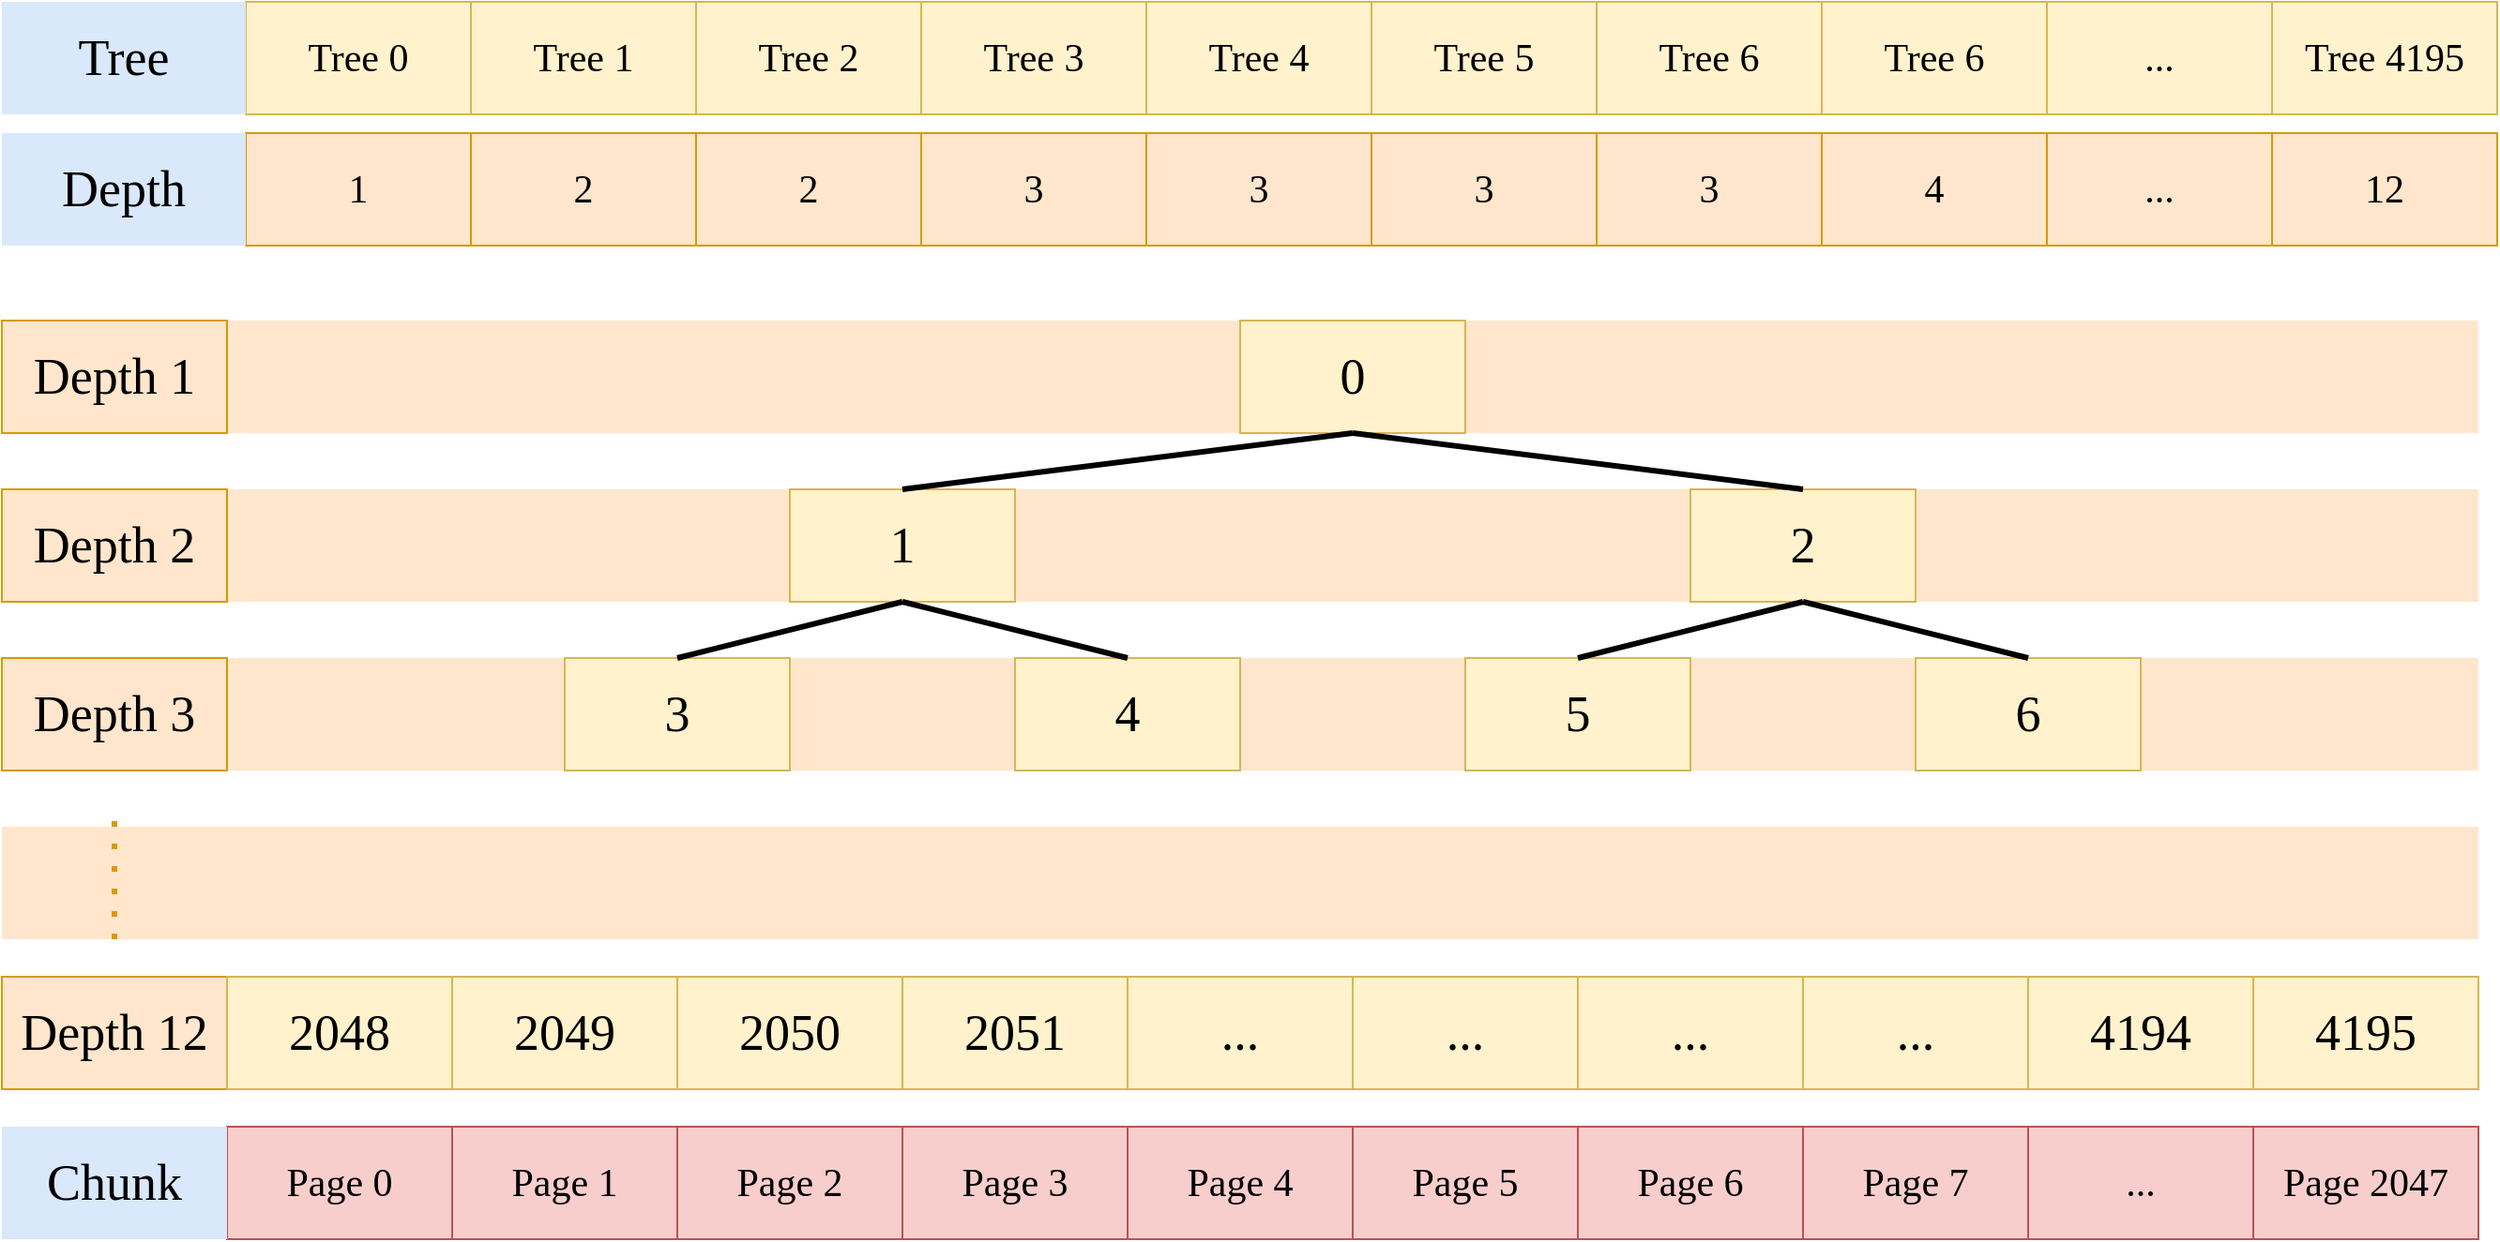 <mxfile version="13.9.5" type="device"><diagram id="Yt9V5ytMm48BaOVq9W0g" name="第 1 页"><mxGraphModel dx="1086" dy="1986" grid="1" gridSize="10" guides="1" tooltips="1" connect="1" arrows="1" fold="1" page="1" pageScale="1" pageWidth="827" pageHeight="1169" math="0" shadow="0"><root><mxCell id="0"/><mxCell id="1" parent="0"/><mxCell id="j5S_OS_0JFaFFmghjEUR-60" value="" style="rounded=0;whiteSpace=wrap;html=1;fontFamily=Comic Sans MS;fontSize=27;fillColor=#ffe6cc;strokeColor=none;" parent="1" vertex="1"><mxGeometry x="20" y="70" width="1320" height="60" as="geometry"/></mxCell><mxCell id="j5S_OS_0JFaFFmghjEUR-59" value="" style="rounded=0;whiteSpace=wrap;html=1;fontFamily=Comic Sans MS;fontSize=27;fillColor=#ffe6cc;strokeColor=none;" parent="1" vertex="1"><mxGeometry x="140" y="-20" width="1200" height="60" as="geometry"/></mxCell><mxCell id="j5S_OS_0JFaFFmghjEUR-58" value="" style="rounded=0;whiteSpace=wrap;html=1;fontFamily=Comic Sans MS;fontSize=27;fillColor=#ffe6cc;strokeColor=none;" parent="1" vertex="1"><mxGeometry x="140" y="-110" width="1200" height="60" as="geometry"/></mxCell><mxCell id="j5S_OS_0JFaFFmghjEUR-57" value="" style="rounded=0;whiteSpace=wrap;html=1;fontFamily=Comic Sans MS;fontSize=27;fillColor=#ffe6cc;strokeColor=none;" parent="1" vertex="1"><mxGeometry x="140" y="-200" width="1200" height="60" as="geometry"/></mxCell><mxCell id="j5S_OS_0JFaFFmghjEUR-1" value="Page 0" style="rounded=0;whiteSpace=wrap;html=1;fontSize=21;fontFamily=Comic Sans MS;fillColor=#f8cecc;strokeColor=#b85450;" parent="1" vertex="1"><mxGeometry x="140" y="230" width="120" height="60" as="geometry"/></mxCell><mxCell id="j5S_OS_0JFaFFmghjEUR-2" value="Page 1" style="rounded=0;whiteSpace=wrap;html=1;fontSize=21;fontFamily=Comic Sans MS;fillColor=#f8cecc;strokeColor=#b85450;" parent="1" vertex="1"><mxGeometry x="260" y="230" width="120" height="60" as="geometry"/></mxCell><mxCell id="j5S_OS_0JFaFFmghjEUR-3" value="Page 2" style="rounded=0;whiteSpace=wrap;html=1;fontSize=21;fontFamily=Comic Sans MS;fillColor=#f8cecc;strokeColor=#b85450;" parent="1" vertex="1"><mxGeometry x="380" y="230" width="120" height="60" as="geometry"/></mxCell><mxCell id="j5S_OS_0JFaFFmghjEUR-4" value="Page 3" style="rounded=0;whiteSpace=wrap;html=1;fontSize=21;fontFamily=Comic Sans MS;fillColor=#f8cecc;strokeColor=#b85450;" parent="1" vertex="1"><mxGeometry x="500" y="230" width="120" height="60" as="geometry"/></mxCell><mxCell id="j5S_OS_0JFaFFmghjEUR-5" value="Page 4" style="rounded=0;whiteSpace=wrap;html=1;fontSize=21;fontFamily=Comic Sans MS;fillColor=#f8cecc;strokeColor=#b85450;" parent="1" vertex="1"><mxGeometry x="620" y="230" width="120" height="60" as="geometry"/></mxCell><mxCell id="j5S_OS_0JFaFFmghjEUR-6" value="Page 5" style="rounded=0;whiteSpace=wrap;html=1;fontSize=21;fontFamily=Comic Sans MS;fillColor=#f8cecc;strokeColor=#b85450;" parent="1" vertex="1"><mxGeometry x="740" y="230" width="120" height="60" as="geometry"/></mxCell><mxCell id="j5S_OS_0JFaFFmghjEUR-7" value="Page 6" style="rounded=0;whiteSpace=wrap;html=1;fontSize=21;fontFamily=Comic Sans MS;fillColor=#f8cecc;strokeColor=#b85450;" parent="1" vertex="1"><mxGeometry x="860" y="230" width="120" height="60" as="geometry"/></mxCell><mxCell id="j5S_OS_0JFaFFmghjEUR-8" value="Page 7" style="rounded=0;whiteSpace=wrap;html=1;fontSize=21;fontFamily=Comic Sans MS;fillColor=#f8cecc;strokeColor=#b85450;" parent="1" vertex="1"><mxGeometry x="980" y="230" width="120" height="60" as="geometry"/></mxCell><mxCell id="j5S_OS_0JFaFFmghjEUR-9" value="..." style="rounded=0;whiteSpace=wrap;html=1;fontSize=21;fontFamily=Comic Sans MS;fillColor=#f8cecc;strokeColor=#b85450;" parent="1" vertex="1"><mxGeometry x="1100" y="230" width="120" height="60" as="geometry"/></mxCell><mxCell id="j5S_OS_0JFaFFmghjEUR-10" value="Page 2047" style="rounded=0;whiteSpace=wrap;html=1;fontSize=21;fontFamily=Comic Sans MS;fillColor=#f8cecc;strokeColor=#b85450;" parent="1" vertex="1"><mxGeometry x="1220" y="230" width="120" height="60" as="geometry"/></mxCell><mxCell id="j5S_OS_0JFaFFmghjEUR-11" value="Chunk" style="text;html=1;fillColor=#dae8fc;align=center;verticalAlign=middle;whiteSpace=wrap;rounded=0;fontSize=27;fontFamily=Comic Sans MS;" parent="1" vertex="1"><mxGeometry x="20" y="230" width="120" height="60" as="geometry"/></mxCell><mxCell id="j5S_OS_0JFaFFmghjEUR-12" value="1" style="rounded=0;whiteSpace=wrap;html=1;fontSize=21;fontFamily=Comic Sans MS;fillColor=#ffe6cc;strokeColor=#d79b00;" parent="1" vertex="1"><mxGeometry x="150" y="-300" width="120" height="60" as="geometry"/></mxCell><mxCell id="j5S_OS_0JFaFFmghjEUR-13" value="2" style="rounded=0;whiteSpace=wrap;html=1;fontSize=21;fontFamily=Comic Sans MS;fillColor=#ffe6cc;strokeColor=#d79b00;" parent="1" vertex="1"><mxGeometry x="270" y="-300" width="120" height="60" as="geometry"/></mxCell><mxCell id="j5S_OS_0JFaFFmghjEUR-14" value="2" style="rounded=0;whiteSpace=wrap;html=1;fontSize=21;fontFamily=Comic Sans MS;fillColor=#ffe6cc;strokeColor=#d79b00;" parent="1" vertex="1"><mxGeometry x="390" y="-300" width="120" height="60" as="geometry"/></mxCell><mxCell id="j5S_OS_0JFaFFmghjEUR-15" value="3" style="rounded=0;whiteSpace=wrap;html=1;fontSize=21;fontFamily=Comic Sans MS;fillColor=#ffe6cc;strokeColor=#d79b00;" parent="1" vertex="1"><mxGeometry x="510" y="-300" width="120" height="60" as="geometry"/></mxCell><mxCell id="j5S_OS_0JFaFFmghjEUR-16" value="3" style="rounded=0;whiteSpace=wrap;html=1;fontSize=21;fontFamily=Comic Sans MS;fillColor=#ffe6cc;strokeColor=#d79b00;" parent="1" vertex="1"><mxGeometry x="630" y="-300" width="120" height="60" as="geometry"/></mxCell><mxCell id="j5S_OS_0JFaFFmghjEUR-17" value="3" style="rounded=0;whiteSpace=wrap;html=1;fontSize=21;fontFamily=Comic Sans MS;fillColor=#ffe6cc;strokeColor=#d79b00;" parent="1" vertex="1"><mxGeometry x="750" y="-300" width="120" height="60" as="geometry"/></mxCell><mxCell id="j5S_OS_0JFaFFmghjEUR-18" value="3" style="rounded=0;whiteSpace=wrap;html=1;fontSize=21;fontFamily=Comic Sans MS;fillColor=#ffe6cc;strokeColor=#d79b00;" parent="1" vertex="1"><mxGeometry x="870" y="-300" width="120" height="60" as="geometry"/></mxCell><mxCell id="j5S_OS_0JFaFFmghjEUR-19" value="4" style="rounded=0;whiteSpace=wrap;html=1;fontSize=21;fontFamily=Comic Sans MS;fillColor=#ffe6cc;strokeColor=#d79b00;" parent="1" vertex="1"><mxGeometry x="990" y="-300" width="120" height="60" as="geometry"/></mxCell><mxCell id="j5S_OS_0JFaFFmghjEUR-20" value="..." style="rounded=0;whiteSpace=wrap;html=1;fontSize=21;fontFamily=Comic Sans MS;fillColor=#ffe6cc;strokeColor=#d79b00;" parent="1" vertex="1"><mxGeometry x="1110" y="-300" width="120" height="60" as="geometry"/></mxCell><mxCell id="j5S_OS_0JFaFFmghjEUR-21" value="12" style="rounded=0;whiteSpace=wrap;html=1;fontSize=21;fontFamily=Comic Sans MS;fillColor=#ffe6cc;strokeColor=#d79b00;" parent="1" vertex="1"><mxGeometry x="1230" y="-300" width="120" height="60" as="geometry"/></mxCell><mxCell id="j5S_OS_0JFaFFmghjEUR-22" value="Depth" style="text;html=1;fillColor=#dae8fc;align=center;verticalAlign=middle;whiteSpace=wrap;rounded=0;fontSize=27;fontFamily=Comic Sans MS;" parent="1" vertex="1"><mxGeometry x="20" y="-300" width="130" height="60" as="geometry"/></mxCell><mxCell id="j5S_OS_0JFaFFmghjEUR-23" value="Tree 0" style="rounded=0;whiteSpace=wrap;html=1;fontSize=21;fontFamily=Comic Sans MS;fillColor=#fff2cc;strokeColor=#d6b656;" parent="1" vertex="1"><mxGeometry x="150" y="-370" width="120" height="60" as="geometry"/></mxCell><mxCell id="j5S_OS_0JFaFFmghjEUR-24" value="Tree 1" style="rounded=0;whiteSpace=wrap;html=1;fontSize=21;fontFamily=Comic Sans MS;fillColor=#fff2cc;strokeColor=#d6b656;" parent="1" vertex="1"><mxGeometry x="270" y="-370" width="120" height="60" as="geometry"/></mxCell><mxCell id="j5S_OS_0JFaFFmghjEUR-25" value="Tree 2" style="rounded=0;whiteSpace=wrap;html=1;fontSize=21;fontFamily=Comic Sans MS;fillColor=#fff2cc;strokeColor=#d6b656;" parent="1" vertex="1"><mxGeometry x="390" y="-370" width="120" height="60" as="geometry"/></mxCell><mxCell id="j5S_OS_0JFaFFmghjEUR-26" value="Tree 3" style="rounded=0;whiteSpace=wrap;html=1;fontSize=21;fontFamily=Comic Sans MS;fillColor=#fff2cc;strokeColor=#d6b656;" parent="1" vertex="1"><mxGeometry x="510" y="-370" width="120" height="60" as="geometry"/></mxCell><mxCell id="j5S_OS_0JFaFFmghjEUR-27" value="Tree 4" style="rounded=0;whiteSpace=wrap;html=1;fontSize=21;fontFamily=Comic Sans MS;fillColor=#fff2cc;strokeColor=#d6b656;" parent="1" vertex="1"><mxGeometry x="630" y="-370" width="120" height="60" as="geometry"/></mxCell><mxCell id="j5S_OS_0JFaFFmghjEUR-28" value="Tree 5" style="rounded=0;whiteSpace=wrap;html=1;fontSize=21;fontFamily=Comic Sans MS;fillColor=#fff2cc;strokeColor=#d6b656;" parent="1" vertex="1"><mxGeometry x="750" y="-370" width="120" height="60" as="geometry"/></mxCell><mxCell id="j5S_OS_0JFaFFmghjEUR-29" value="Tree 6" style="rounded=0;whiteSpace=wrap;html=1;fontSize=21;fontFamily=Comic Sans MS;fillColor=#fff2cc;strokeColor=#d6b656;" parent="1" vertex="1"><mxGeometry x="870" y="-370" width="120" height="60" as="geometry"/></mxCell><mxCell id="j5S_OS_0JFaFFmghjEUR-30" value="Tree 6" style="rounded=0;whiteSpace=wrap;html=1;fontSize=21;fontFamily=Comic Sans MS;fillColor=#fff2cc;strokeColor=#d6b656;" parent="1" vertex="1"><mxGeometry x="990" y="-370" width="120" height="60" as="geometry"/></mxCell><mxCell id="j5S_OS_0JFaFFmghjEUR-31" value="..." style="rounded=0;whiteSpace=wrap;html=1;fontSize=21;fontFamily=Comic Sans MS;fillColor=#fff2cc;strokeColor=#d6b656;" parent="1" vertex="1"><mxGeometry x="1110" y="-370" width="120" height="60" as="geometry"/></mxCell><mxCell id="j5S_OS_0JFaFFmghjEUR-32" value="Tree 4195" style="rounded=0;whiteSpace=wrap;html=1;fontSize=21;fontFamily=Comic Sans MS;fillColor=#fff2cc;strokeColor=#d6b656;" parent="1" vertex="1"><mxGeometry x="1230" y="-370" width="120" height="60" as="geometry"/></mxCell><mxCell id="j5S_OS_0JFaFFmghjEUR-33" value="Tree" style="text;html=1;fillColor=#dae8fc;align=center;verticalAlign=middle;whiteSpace=wrap;rounded=0;fontSize=27;fontFamily=Comic Sans MS;" parent="1" vertex="1"><mxGeometry x="20" y="-370" width="130" height="60" as="geometry"/></mxCell><mxCell id="j5S_OS_0JFaFFmghjEUR-34" value="0" style="rounded=0;whiteSpace=wrap;html=1;fontFamily=Comic Sans MS;fontSize=27;fillColor=#fff2cc;strokeColor=#d6b656;" parent="1" vertex="1"><mxGeometry x="680" y="-200" width="120" height="60" as="geometry"/></mxCell><mxCell id="j5S_OS_0JFaFFmghjEUR-35" value="Depth 1" style="rounded=0;whiteSpace=wrap;html=1;fontFamily=Comic Sans MS;fontSize=27;fillColor=#ffe6cc;strokeColor=#d79b00;" parent="1" vertex="1"><mxGeometry x="20" y="-200" width="120" height="60" as="geometry"/></mxCell><mxCell id="j5S_OS_0JFaFFmghjEUR-36" value="1" style="rounded=0;whiteSpace=wrap;html=1;fontFamily=Comic Sans MS;fontSize=27;fillColor=#fff2cc;strokeColor=#d6b656;" parent="1" vertex="1"><mxGeometry x="440" y="-110" width="120" height="60" as="geometry"/></mxCell><mxCell id="j5S_OS_0JFaFFmghjEUR-38" value="2" style="rounded=0;whiteSpace=wrap;html=1;fontFamily=Comic Sans MS;fontSize=27;fillColor=#fff2cc;strokeColor=#d6b656;" parent="1" vertex="1"><mxGeometry x="920" y="-110" width="120" height="60" as="geometry"/></mxCell><mxCell id="j5S_OS_0JFaFFmghjEUR-39" value="Depth 2" style="rounded=0;whiteSpace=wrap;html=1;fontFamily=Comic Sans MS;fontSize=27;fillColor=#ffe6cc;strokeColor=#d79b00;" parent="1" vertex="1"><mxGeometry x="20" y="-110" width="120" height="60" as="geometry"/></mxCell><mxCell id="j5S_OS_0JFaFFmghjEUR-40" value="" style="endArrow=none;dashed=1;html=1;dashPattern=1 3;strokeWidth=3;fontFamily=Comic Sans MS;fontSize=27;fillColor=#ffe6cc;strokeColor=#d79b00;" parent="1" edge="1"><mxGeometry width="50" height="50" relative="1" as="geometry"><mxPoint x="80" y="130" as="sourcePoint"/><mxPoint x="80" y="60" as="targetPoint"/></mxGeometry></mxCell><mxCell id="j5S_OS_0JFaFFmghjEUR-41" value="Depth 12" style="rounded=0;whiteSpace=wrap;html=1;fontFamily=Comic Sans MS;fontSize=27;fillColor=#ffe6cc;strokeColor=#d79b00;" parent="1" vertex="1"><mxGeometry x="20" y="150" width="120" height="60" as="geometry"/></mxCell><mxCell id="j5S_OS_0JFaFFmghjEUR-42" value="2048" style="rounded=0;whiteSpace=wrap;html=1;fontFamily=Comic Sans MS;fontSize=27;fillColor=#fff2cc;strokeColor=#d6b656;" parent="1" vertex="1"><mxGeometry x="140" y="150" width="120" height="60" as="geometry"/></mxCell><mxCell id="j5S_OS_0JFaFFmghjEUR-43" value="2049" style="rounded=0;whiteSpace=wrap;html=1;fontFamily=Comic Sans MS;fontSize=27;fillColor=#fff2cc;strokeColor=#d6b656;" parent="1" vertex="1"><mxGeometry x="260" y="150" width="120" height="60" as="geometry"/></mxCell><mxCell id="j5S_OS_0JFaFFmghjEUR-44" value="2050" style="rounded=0;whiteSpace=wrap;html=1;fontFamily=Comic Sans MS;fontSize=27;fillColor=#fff2cc;strokeColor=#d6b656;" parent="1" vertex="1"><mxGeometry x="380" y="150" width="120" height="60" as="geometry"/></mxCell><mxCell id="j5S_OS_0JFaFFmghjEUR-45" value="2051" style="rounded=0;whiteSpace=wrap;html=1;fontFamily=Comic Sans MS;fontSize=27;fillColor=#fff2cc;strokeColor=#d6b656;" parent="1" vertex="1"><mxGeometry x="500" y="150" width="120" height="60" as="geometry"/></mxCell><mxCell id="j5S_OS_0JFaFFmghjEUR-46" value="..." style="rounded=0;whiteSpace=wrap;html=1;fontFamily=Comic Sans MS;fontSize=27;fillColor=#fff2cc;strokeColor=#d6b656;" parent="1" vertex="1"><mxGeometry x="620" y="150" width="120" height="60" as="geometry"/></mxCell><mxCell id="j5S_OS_0JFaFFmghjEUR-47" value="..." style="rounded=0;whiteSpace=wrap;html=1;fontFamily=Comic Sans MS;fontSize=27;fillColor=#fff2cc;strokeColor=#d6b656;" parent="1" vertex="1"><mxGeometry x="740" y="150" width="120" height="60" as="geometry"/></mxCell><mxCell id="j5S_OS_0JFaFFmghjEUR-48" value="..." style="rounded=0;whiteSpace=wrap;html=1;fontFamily=Comic Sans MS;fontSize=27;fillColor=#fff2cc;strokeColor=#d6b656;" parent="1" vertex="1"><mxGeometry x="860" y="150" width="120" height="60" as="geometry"/></mxCell><mxCell id="j5S_OS_0JFaFFmghjEUR-49" value="..." style="rounded=0;whiteSpace=wrap;html=1;fontFamily=Comic Sans MS;fontSize=27;fillColor=#fff2cc;strokeColor=#d6b656;" parent="1" vertex="1"><mxGeometry x="980" y="150" width="120" height="60" as="geometry"/></mxCell><mxCell id="j5S_OS_0JFaFFmghjEUR-50" value="4194" style="rounded=0;whiteSpace=wrap;html=1;fontFamily=Comic Sans MS;fontSize=27;fillColor=#fff2cc;strokeColor=#d6b656;" parent="1" vertex="1"><mxGeometry x="1100" y="150" width="120" height="60" as="geometry"/></mxCell><mxCell id="j5S_OS_0JFaFFmghjEUR-51" value="4195" style="rounded=0;whiteSpace=wrap;html=1;fontFamily=Comic Sans MS;fontSize=27;fillColor=#fff2cc;strokeColor=#d6b656;" parent="1" vertex="1"><mxGeometry x="1220" y="150" width="120" height="60" as="geometry"/></mxCell><mxCell id="j5S_OS_0JFaFFmghjEUR-52" value="3" style="rounded=0;whiteSpace=wrap;html=1;fontFamily=Comic Sans MS;fontSize=27;fillColor=#fff2cc;strokeColor=#d6b656;" parent="1" vertex="1"><mxGeometry x="320" y="-20" width="120" height="60" as="geometry"/></mxCell><mxCell id="j5S_OS_0JFaFFmghjEUR-53" value="4" style="rounded=0;whiteSpace=wrap;html=1;fontFamily=Comic Sans MS;fontSize=27;fillColor=#fff2cc;strokeColor=#d6b656;" parent="1" vertex="1"><mxGeometry x="560" y="-20" width="120" height="60" as="geometry"/></mxCell><mxCell id="j5S_OS_0JFaFFmghjEUR-54" value="5" style="rounded=0;whiteSpace=wrap;html=1;fontFamily=Comic Sans MS;fontSize=27;fillColor=#fff2cc;strokeColor=#d6b656;" parent="1" vertex="1"><mxGeometry x="800" y="-20" width="120" height="60" as="geometry"/></mxCell><mxCell id="j5S_OS_0JFaFFmghjEUR-55" value="6" style="rounded=0;whiteSpace=wrap;html=1;fontFamily=Comic Sans MS;fontSize=27;fillColor=#fff2cc;strokeColor=#d6b656;" parent="1" vertex="1"><mxGeometry x="1040" y="-20" width="120" height="60" as="geometry"/></mxCell><mxCell id="j5S_OS_0JFaFFmghjEUR-56" value="Depth 3" style="rounded=0;whiteSpace=wrap;html=1;fontFamily=Comic Sans MS;fontSize=27;fillColor=#ffe6cc;strokeColor=#d79b00;" parent="1" vertex="1"><mxGeometry x="20" y="-20" width="120" height="60" as="geometry"/></mxCell><mxCell id="j5S_OS_0JFaFFmghjEUR-61" value="" style="endArrow=none;html=1;strokeWidth=3;fontFamily=Comic Sans MS;fontSize=27;exitX=0.5;exitY=1;exitDx=0;exitDy=0;entryX=0.5;entryY=0;entryDx=0;entryDy=0;" parent="1" source="j5S_OS_0JFaFFmghjEUR-34" target="j5S_OS_0JFaFFmghjEUR-36" edge="1"><mxGeometry width="50" height="50" relative="1" as="geometry"><mxPoint x="670" y="-270" as="sourcePoint"/><mxPoint x="720" y="-320" as="targetPoint"/></mxGeometry></mxCell><mxCell id="j5S_OS_0JFaFFmghjEUR-62" value="" style="endArrow=none;html=1;strokeWidth=3;fontFamily=Comic Sans MS;fontSize=27;entryX=0.5;entryY=0;entryDx=0;entryDy=0;exitX=0.5;exitY=1;exitDx=0;exitDy=0;" parent="1" source="j5S_OS_0JFaFFmghjEUR-34" target="j5S_OS_0JFaFFmghjEUR-38" edge="1"><mxGeometry width="50" height="50" relative="1" as="geometry"><mxPoint x="650" y="-310" as="sourcePoint"/><mxPoint x="700" y="-360" as="targetPoint"/></mxGeometry></mxCell><mxCell id="j5S_OS_0JFaFFmghjEUR-63" value="" style="endArrow=none;html=1;strokeWidth=3;fontFamily=Comic Sans MS;fontSize=27;entryX=0.5;entryY=1;entryDx=0;entryDy=0;exitX=0.5;exitY=0;exitDx=0;exitDy=0;" parent="1" source="j5S_OS_0JFaFFmghjEUR-52" target="j5S_OS_0JFaFFmghjEUR-36" edge="1"><mxGeometry width="50" height="50" relative="1" as="geometry"><mxPoint x="360" y="-290" as="sourcePoint"/><mxPoint x="410" y="-340" as="targetPoint"/></mxGeometry></mxCell><mxCell id="j5S_OS_0JFaFFmghjEUR-64" value="" style="endArrow=none;html=1;strokeWidth=3;fontFamily=Comic Sans MS;fontSize=27;entryX=0.5;entryY=1;entryDx=0;entryDy=0;exitX=0.5;exitY=0;exitDx=0;exitDy=0;" parent="1" source="j5S_OS_0JFaFFmghjEUR-53" target="j5S_OS_0JFaFFmghjEUR-36" edge="1"><mxGeometry width="50" height="50" relative="1" as="geometry"><mxPoint x="440" y="-280" as="sourcePoint"/><mxPoint x="490" y="-330" as="targetPoint"/></mxGeometry></mxCell><mxCell id="j5S_OS_0JFaFFmghjEUR-65" value="" style="endArrow=none;html=1;strokeWidth=3;fontFamily=Comic Sans MS;fontSize=27;entryX=0.5;entryY=1;entryDx=0;entryDy=0;exitX=0.5;exitY=0;exitDx=0;exitDy=0;" parent="1" source="j5S_OS_0JFaFFmghjEUR-54" target="j5S_OS_0JFaFFmghjEUR-38" edge="1"><mxGeometry width="50" height="50" relative="1" as="geometry"><mxPoint x="500" y="-360" as="sourcePoint"/><mxPoint x="550" y="-410" as="targetPoint"/></mxGeometry></mxCell><mxCell id="j5S_OS_0JFaFFmghjEUR-66" value="" style="endArrow=none;html=1;strokeWidth=3;fontFamily=Comic Sans MS;fontSize=27;entryX=0.5;entryY=1;entryDx=0;entryDy=0;exitX=0.5;exitY=0;exitDx=0;exitDy=0;" parent="1" source="j5S_OS_0JFaFFmghjEUR-55" target="j5S_OS_0JFaFFmghjEUR-38" edge="1"><mxGeometry width="50" height="50" relative="1" as="geometry"><mxPoint x="580" y="-280" as="sourcePoint"/><mxPoint x="630" y="-330" as="targetPoint"/></mxGeometry></mxCell></root></mxGraphModel></diagram></mxfile>